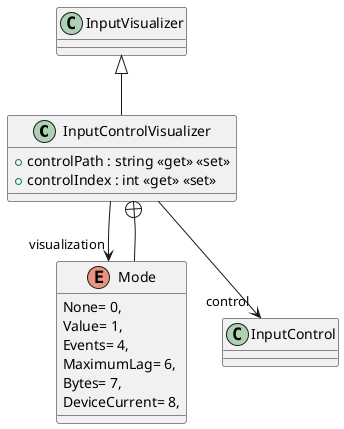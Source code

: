 @startuml
class InputControlVisualizer {
    + controlPath : string <<get>> <<set>>
    + controlIndex : int <<get>> <<set>>
}
enum Mode {
    None= 0,
    Value= 1,
    Events= 4,
    MaximumLag= 6,
    Bytes= 7,
    DeviceCurrent= 8,
}
InputVisualizer <|-- InputControlVisualizer
InputControlVisualizer --> "visualization" Mode
InputControlVisualizer --> "control" InputControl
InputControlVisualizer +-- Mode
@enduml
